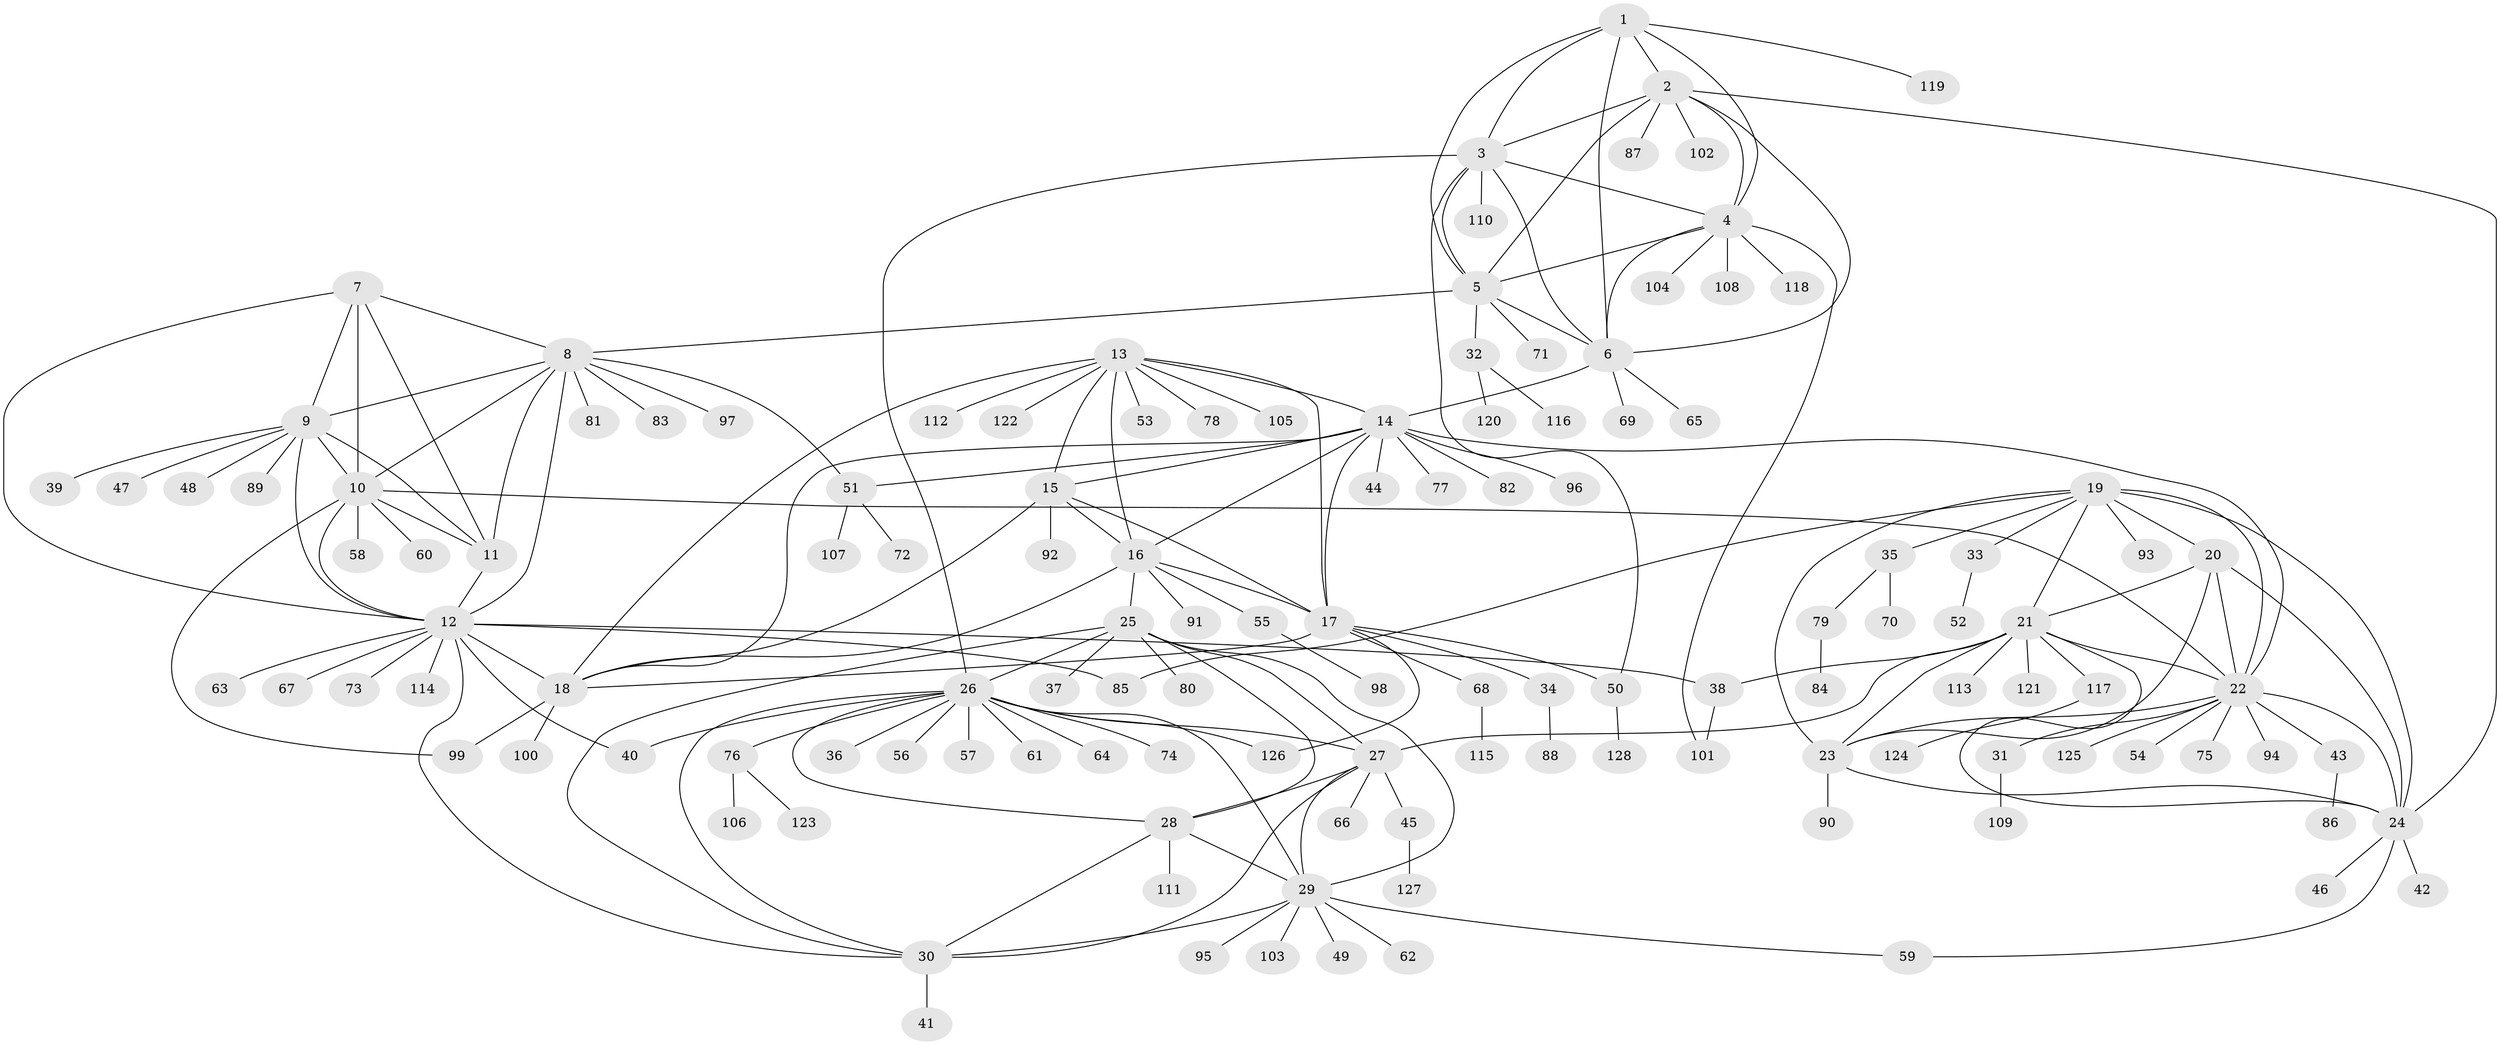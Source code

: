 // coarse degree distribution, {9: 0.07692307692307693, 3: 0.02564102564102564, 5: 0.15384615384615385, 4: 0.02564102564102564, 6: 0.05128205128205128, 8: 0.02564102564102564, 7: 0.07692307692307693, 2: 0.1794871794871795, 1: 0.38461538461538464}
// Generated by graph-tools (version 1.1) at 2025/52/03/04/25 22:52:44]
// undirected, 128 vertices, 192 edges
graph export_dot {
  node [color=gray90,style=filled];
  1;
  2;
  3;
  4;
  5;
  6;
  7;
  8;
  9;
  10;
  11;
  12;
  13;
  14;
  15;
  16;
  17;
  18;
  19;
  20;
  21;
  22;
  23;
  24;
  25;
  26;
  27;
  28;
  29;
  30;
  31;
  32;
  33;
  34;
  35;
  36;
  37;
  38;
  39;
  40;
  41;
  42;
  43;
  44;
  45;
  46;
  47;
  48;
  49;
  50;
  51;
  52;
  53;
  54;
  55;
  56;
  57;
  58;
  59;
  60;
  61;
  62;
  63;
  64;
  65;
  66;
  67;
  68;
  69;
  70;
  71;
  72;
  73;
  74;
  75;
  76;
  77;
  78;
  79;
  80;
  81;
  82;
  83;
  84;
  85;
  86;
  87;
  88;
  89;
  90;
  91;
  92;
  93;
  94;
  95;
  96;
  97;
  98;
  99;
  100;
  101;
  102;
  103;
  104;
  105;
  106;
  107;
  108;
  109;
  110;
  111;
  112;
  113;
  114;
  115;
  116;
  117;
  118;
  119;
  120;
  121;
  122;
  123;
  124;
  125;
  126;
  127;
  128;
  1 -- 2;
  1 -- 3;
  1 -- 4;
  1 -- 5;
  1 -- 6;
  1 -- 119;
  2 -- 3;
  2 -- 4;
  2 -- 5;
  2 -- 6;
  2 -- 24;
  2 -- 87;
  2 -- 102;
  3 -- 4;
  3 -- 5;
  3 -- 6;
  3 -- 26;
  3 -- 50;
  3 -- 110;
  4 -- 5;
  4 -- 6;
  4 -- 101;
  4 -- 104;
  4 -- 108;
  4 -- 118;
  5 -- 6;
  5 -- 8;
  5 -- 32;
  5 -- 71;
  6 -- 14;
  6 -- 65;
  6 -- 69;
  7 -- 8;
  7 -- 9;
  7 -- 10;
  7 -- 11;
  7 -- 12;
  8 -- 9;
  8 -- 10;
  8 -- 11;
  8 -- 12;
  8 -- 51;
  8 -- 81;
  8 -- 83;
  8 -- 97;
  9 -- 10;
  9 -- 11;
  9 -- 12;
  9 -- 39;
  9 -- 47;
  9 -- 48;
  9 -- 89;
  10 -- 11;
  10 -- 12;
  10 -- 22;
  10 -- 58;
  10 -- 60;
  10 -- 99;
  11 -- 12;
  12 -- 18;
  12 -- 30;
  12 -- 38;
  12 -- 40;
  12 -- 63;
  12 -- 67;
  12 -- 73;
  12 -- 85;
  12 -- 114;
  13 -- 14;
  13 -- 15;
  13 -- 16;
  13 -- 17;
  13 -- 18;
  13 -- 53;
  13 -- 78;
  13 -- 105;
  13 -- 112;
  13 -- 122;
  14 -- 15;
  14 -- 16;
  14 -- 17;
  14 -- 18;
  14 -- 22;
  14 -- 44;
  14 -- 51;
  14 -- 77;
  14 -- 82;
  14 -- 96;
  15 -- 16;
  15 -- 17;
  15 -- 18;
  15 -- 92;
  16 -- 17;
  16 -- 18;
  16 -- 25;
  16 -- 55;
  16 -- 91;
  17 -- 18;
  17 -- 34;
  17 -- 50;
  17 -- 68;
  17 -- 126;
  18 -- 99;
  18 -- 100;
  19 -- 20;
  19 -- 21;
  19 -- 22;
  19 -- 23;
  19 -- 24;
  19 -- 33;
  19 -- 35;
  19 -- 85;
  19 -- 93;
  20 -- 21;
  20 -- 22;
  20 -- 23;
  20 -- 24;
  21 -- 22;
  21 -- 23;
  21 -- 24;
  21 -- 27;
  21 -- 38;
  21 -- 113;
  21 -- 117;
  21 -- 121;
  22 -- 23;
  22 -- 24;
  22 -- 31;
  22 -- 43;
  22 -- 54;
  22 -- 75;
  22 -- 94;
  22 -- 125;
  23 -- 24;
  23 -- 90;
  24 -- 42;
  24 -- 46;
  24 -- 59;
  25 -- 26;
  25 -- 27;
  25 -- 28;
  25 -- 29;
  25 -- 30;
  25 -- 37;
  25 -- 80;
  26 -- 27;
  26 -- 28;
  26 -- 29;
  26 -- 30;
  26 -- 36;
  26 -- 40;
  26 -- 56;
  26 -- 57;
  26 -- 61;
  26 -- 64;
  26 -- 74;
  26 -- 76;
  26 -- 126;
  27 -- 28;
  27 -- 29;
  27 -- 30;
  27 -- 45;
  27 -- 66;
  28 -- 29;
  28 -- 30;
  28 -- 111;
  29 -- 30;
  29 -- 49;
  29 -- 59;
  29 -- 62;
  29 -- 95;
  29 -- 103;
  30 -- 41;
  31 -- 109;
  32 -- 116;
  32 -- 120;
  33 -- 52;
  34 -- 88;
  35 -- 70;
  35 -- 79;
  38 -- 101;
  43 -- 86;
  45 -- 127;
  50 -- 128;
  51 -- 72;
  51 -- 107;
  55 -- 98;
  68 -- 115;
  76 -- 106;
  76 -- 123;
  79 -- 84;
  117 -- 124;
}
